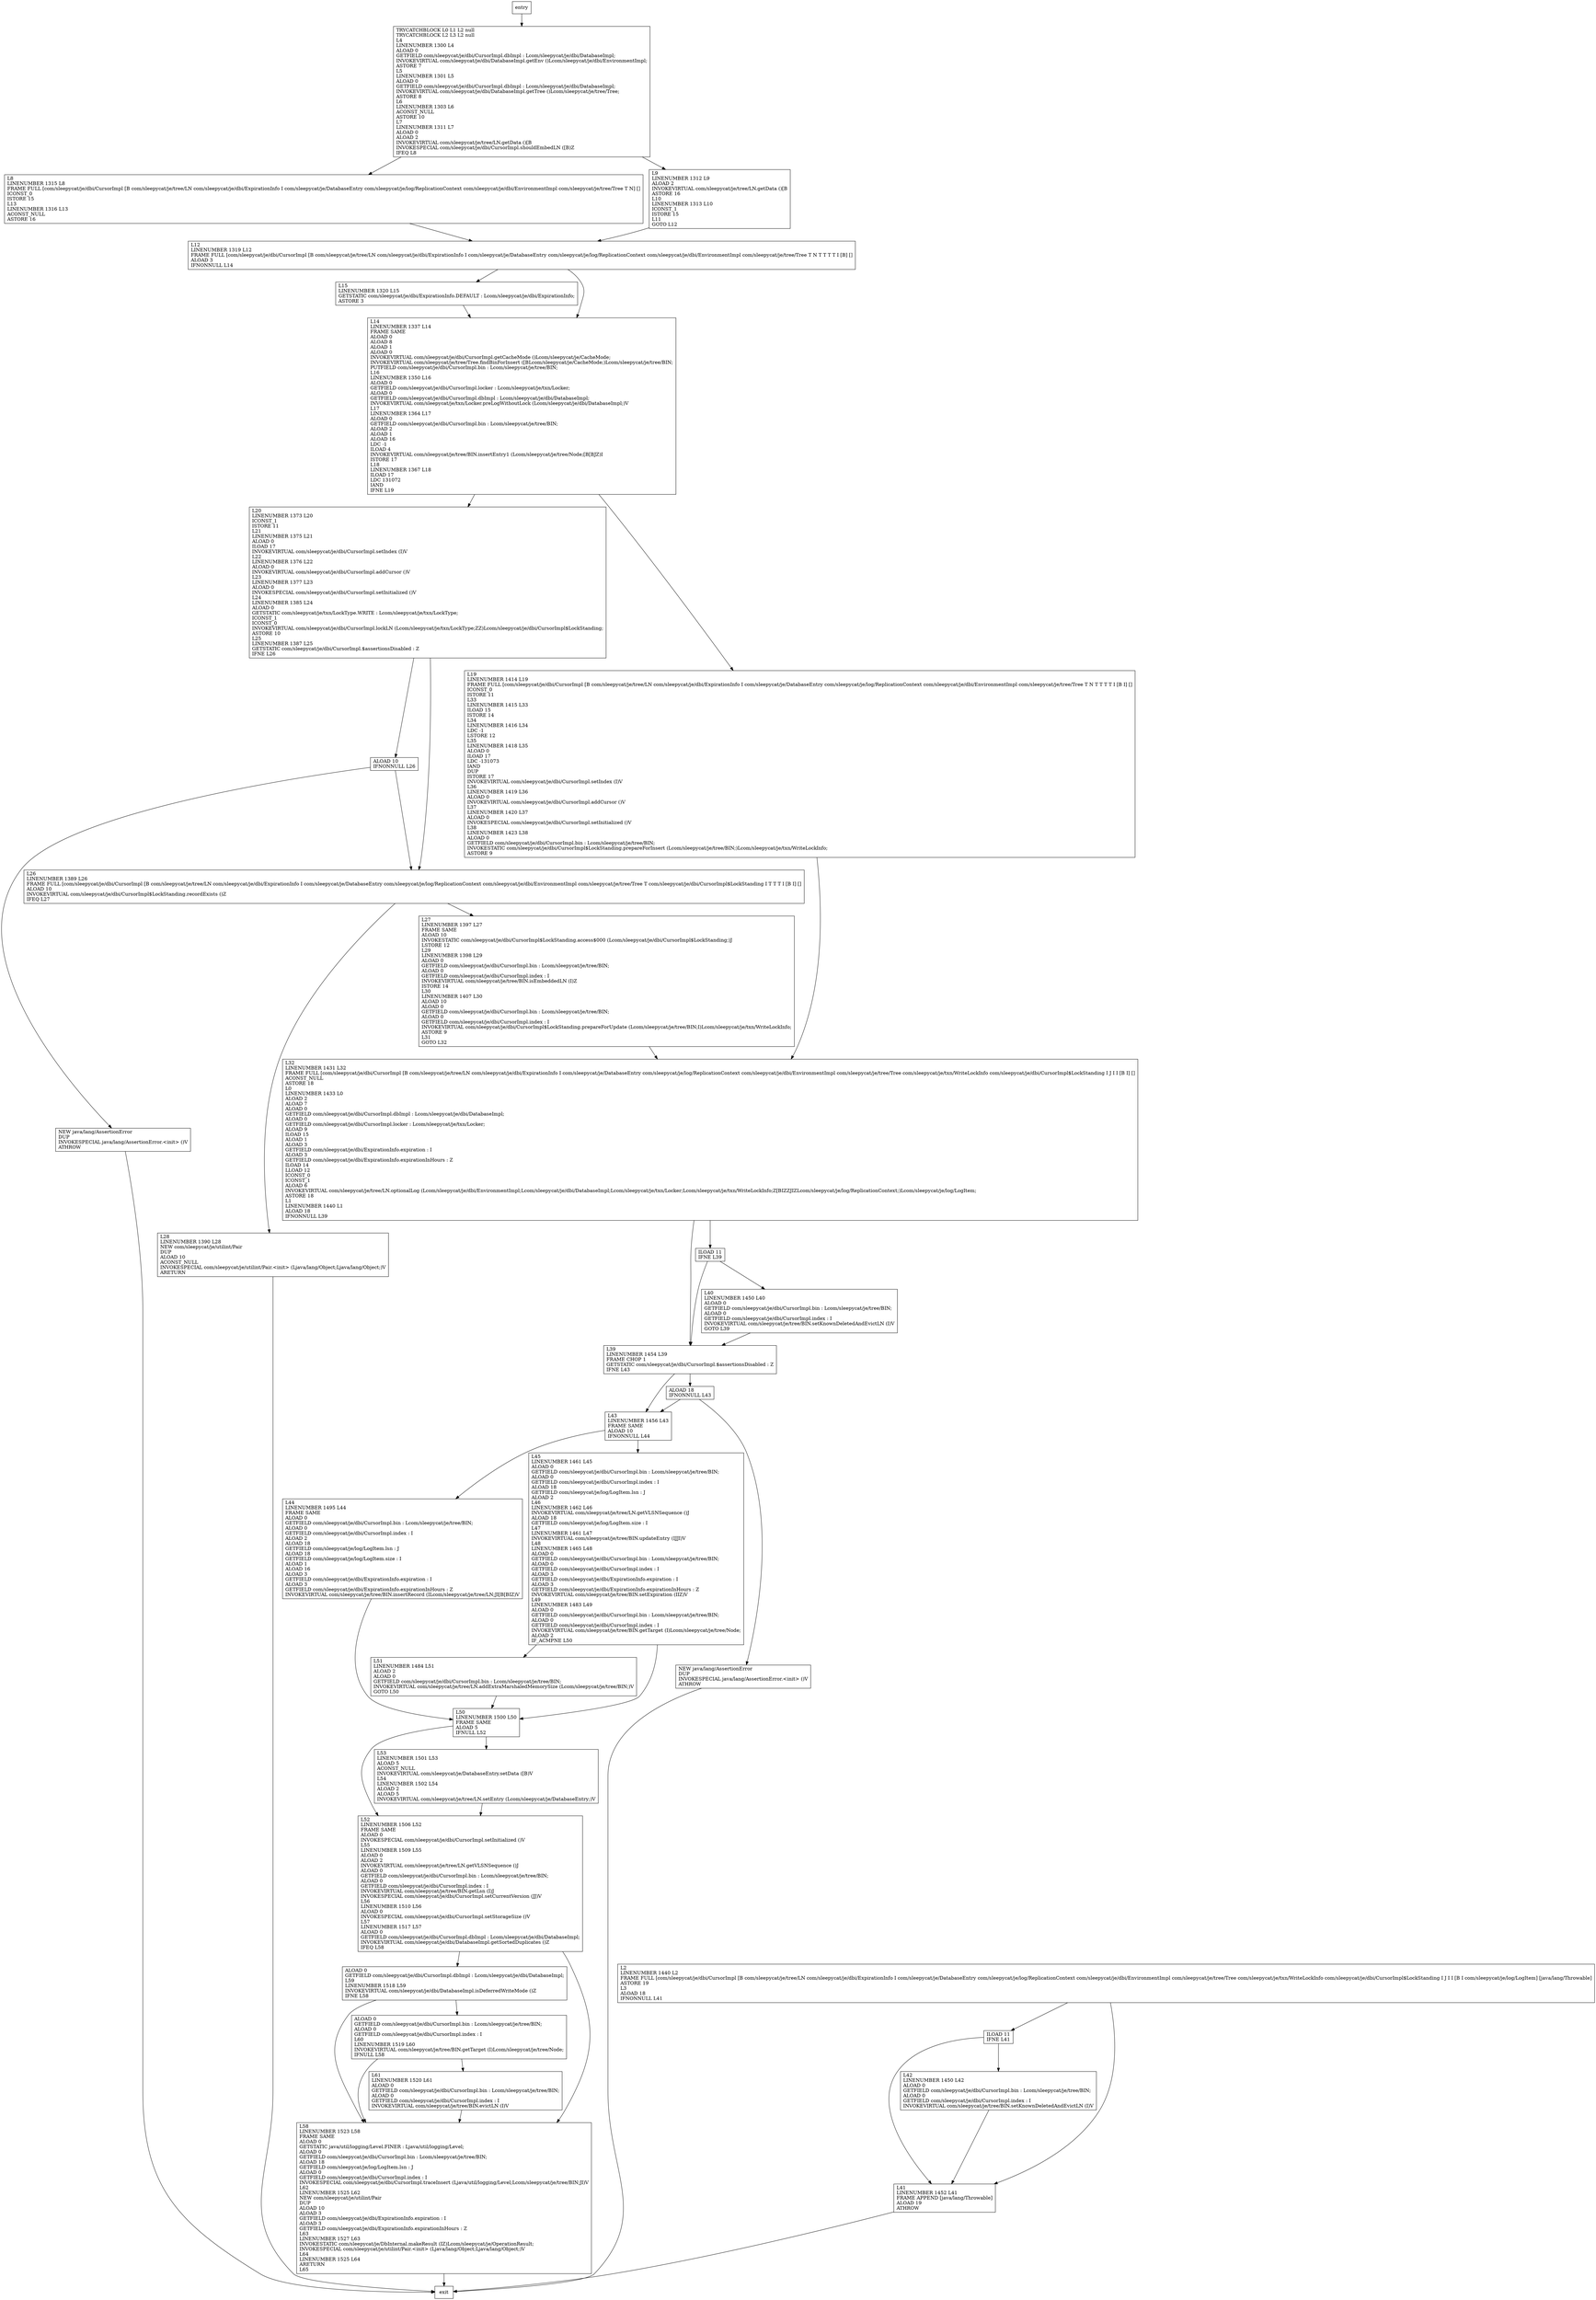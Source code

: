 digraph insertRecordInternal {
node [shape=record];
1366293107 [label="ALOAD 10\lIFNONNULL L26\l"];
298354086 [label="ILOAD 11\lIFNE L41\l"];
1909055652 [label="L28\lLINENUMBER 1390 L28\lNEW com/sleepycat/je/utilint/Pair\lDUP\lALOAD 10\lACONST_NULL\lINVOKESPECIAL com/sleepycat/je/utilint/Pair.\<init\> (Ljava/lang/Object;Ljava/lang/Object;)V\lARETURN\l"];
1747447991 [label="L20\lLINENUMBER 1373 L20\lICONST_1\lISTORE 11\lL21\lLINENUMBER 1375 L21\lALOAD 0\lILOAD 17\lINVOKEVIRTUAL com/sleepycat/je/dbi/CursorImpl.setIndex (I)V\lL22\lLINENUMBER 1376 L22\lALOAD 0\lINVOKEVIRTUAL com/sleepycat/je/dbi/CursorImpl.addCursor ()V\lL23\lLINENUMBER 1377 L23\lALOAD 0\lINVOKESPECIAL com/sleepycat/je/dbi/CursorImpl.setInitialized ()V\lL24\lLINENUMBER 1385 L24\lALOAD 0\lGETSTATIC com/sleepycat/je/txn/LockType.WRITE : Lcom/sleepycat/je/txn/LockType;\lICONST_1\lICONST_0\lINVOKEVIRTUAL com/sleepycat/je/dbi/CursorImpl.lockLN (Lcom/sleepycat/je/txn/LockType;ZZ)Lcom/sleepycat/je/dbi/CursorImpl$LockStanding;\lASTORE 10\lL25\lLINENUMBER 1387 L25\lGETSTATIC com/sleepycat/je/dbi/CursorImpl.$assertionsDisabled : Z\lIFNE L26\l"];
646909137 [label="L39\lLINENUMBER 1454 L39\lFRAME CHOP 1\lGETSTATIC com/sleepycat/je/dbi/CursorImpl.$assertionsDisabled : Z\lIFNE L43\l"];
662035758 [label="L52\lLINENUMBER 1506 L52\lFRAME SAME\lALOAD 0\lINVOKESPECIAL com/sleepycat/je/dbi/CursorImpl.setInitialized ()V\lL55\lLINENUMBER 1509 L55\lALOAD 0\lALOAD 2\lINVOKEVIRTUAL com/sleepycat/je/tree/LN.getVLSNSequence ()J\lALOAD 0\lGETFIELD com/sleepycat/je/dbi/CursorImpl.bin : Lcom/sleepycat/je/tree/BIN;\lALOAD 0\lGETFIELD com/sleepycat/je/dbi/CursorImpl.index : I\lINVOKEVIRTUAL com/sleepycat/je/tree/BIN.getLsn (I)J\lINVOKESPECIAL com/sleepycat/je/dbi/CursorImpl.setCurrentVersion (JJ)V\lL56\lLINENUMBER 1510 L56\lALOAD 0\lINVOKESPECIAL com/sleepycat/je/dbi/CursorImpl.setStorageSize ()V\lL57\lLINENUMBER 1517 L57\lALOAD 0\lGETFIELD com/sleepycat/je/dbi/CursorImpl.dbImpl : Lcom/sleepycat/je/dbi/DatabaseImpl;\lINVOKEVIRTUAL com/sleepycat/je/dbi/DatabaseImpl.getSortedDuplicates ()Z\lIFEQ L58\l"];
1652288403 [label="ALOAD 0\lGETFIELD com/sleepycat/je/dbi/CursorImpl.dbImpl : Lcom/sleepycat/je/dbi/DatabaseImpl;\lL59\lLINENUMBER 1518 L59\lINVOKEVIRTUAL com/sleepycat/je/dbi/DatabaseImpl.isDeferredWriteMode ()Z\lIFNE L58\l"];
1599808862 [label="L27\lLINENUMBER 1397 L27\lFRAME SAME\lALOAD 10\lINVOKESTATIC com/sleepycat/je/dbi/CursorImpl$LockStanding.access$000 (Lcom/sleepycat/je/dbi/CursorImpl$LockStanding;)J\lLSTORE 12\lL29\lLINENUMBER 1398 L29\lALOAD 0\lGETFIELD com/sleepycat/je/dbi/CursorImpl.bin : Lcom/sleepycat/je/tree/BIN;\lALOAD 0\lGETFIELD com/sleepycat/je/dbi/CursorImpl.index : I\lINVOKEVIRTUAL com/sleepycat/je/tree/BIN.isEmbeddedLN (I)Z\lISTORE 14\lL30\lLINENUMBER 1407 L30\lALOAD 10\lALOAD 0\lGETFIELD com/sleepycat/je/dbi/CursorImpl.bin : Lcom/sleepycat/je/tree/BIN;\lALOAD 0\lGETFIELD com/sleepycat/je/dbi/CursorImpl.index : I\lINVOKEVIRTUAL com/sleepycat/je/dbi/CursorImpl$LockStanding.prepareForUpdate (Lcom/sleepycat/je/tree/BIN;I)Lcom/sleepycat/je/txn/WriteLockInfo;\lASTORE 9\lL31\lGOTO L32\l"];
713058957 [label="L2\lLINENUMBER 1440 L2\lFRAME FULL [com/sleepycat/je/dbi/CursorImpl [B com/sleepycat/je/tree/LN com/sleepycat/je/dbi/ExpirationInfo I com/sleepycat/je/DatabaseEntry com/sleepycat/je/log/ReplicationContext com/sleepycat/je/dbi/EnvironmentImpl com/sleepycat/je/tree/Tree com/sleepycat/je/txn/WriteLockInfo com/sleepycat/je/dbi/CursorImpl$LockStanding I J I I [B I com/sleepycat/je/log/LogItem] [java/lang/Throwable]\lASTORE 19\lL3\lALOAD 18\lIFNONNULL L41\l"];
1583190596 [label="L32\lLINENUMBER 1431 L32\lFRAME FULL [com/sleepycat/je/dbi/CursorImpl [B com/sleepycat/je/tree/LN com/sleepycat/je/dbi/ExpirationInfo I com/sleepycat/je/DatabaseEntry com/sleepycat/je/log/ReplicationContext com/sleepycat/je/dbi/EnvironmentImpl com/sleepycat/je/tree/Tree com/sleepycat/je/txn/WriteLockInfo com/sleepycat/je/dbi/CursorImpl$LockStanding I J I I [B I] []\lACONST_NULL\lASTORE 18\lL0\lLINENUMBER 1433 L0\lALOAD 2\lALOAD 7\lALOAD 0\lGETFIELD com/sleepycat/je/dbi/CursorImpl.dbImpl : Lcom/sleepycat/je/dbi/DatabaseImpl;\lALOAD 0\lGETFIELD com/sleepycat/je/dbi/CursorImpl.locker : Lcom/sleepycat/je/txn/Locker;\lALOAD 9\lILOAD 15\lALOAD 1\lALOAD 3\lGETFIELD com/sleepycat/je/dbi/ExpirationInfo.expiration : I\lALOAD 3\lGETFIELD com/sleepycat/je/dbi/ExpirationInfo.expirationInHours : Z\lILOAD 14\lLLOAD 12\lICONST_0\lICONST_1\lALOAD 6\lINVOKEVIRTUAL com/sleepycat/je/tree/LN.optionalLog (Lcom/sleepycat/je/dbi/EnvironmentImpl;Lcom/sleepycat/je/dbi/DatabaseImpl;Lcom/sleepycat/je/txn/Locker;Lcom/sleepycat/je/txn/WriteLockInfo;Z[BIZZJIZLcom/sleepycat/je/log/ReplicationContext;)Lcom/sleepycat/je/log/LogItem;\lASTORE 18\lL1\lLINENUMBER 1440 L1\lALOAD 18\lIFNONNULL L39\l"];
1946565050 [label="L51\lLINENUMBER 1484 L51\lALOAD 2\lALOAD 0\lGETFIELD com/sleepycat/je/dbi/CursorImpl.bin : Lcom/sleepycat/je/tree/BIN;\lINVOKEVIRTUAL com/sleepycat/je/tree/LN.addExtraMarshaledMemorySize (Lcom/sleepycat/je/tree/BIN;)V\lGOTO L50\l"];
2066878221 [label="L44\lLINENUMBER 1495 L44\lFRAME SAME\lALOAD 0\lGETFIELD com/sleepycat/je/dbi/CursorImpl.bin : Lcom/sleepycat/je/tree/BIN;\lALOAD 0\lGETFIELD com/sleepycat/je/dbi/CursorImpl.index : I\lALOAD 2\lALOAD 18\lGETFIELD com/sleepycat/je/log/LogItem.lsn : J\lALOAD 18\lGETFIELD com/sleepycat/je/log/LogItem.size : I\lALOAD 1\lALOAD 16\lALOAD 3\lGETFIELD com/sleepycat/je/dbi/ExpirationInfo.expiration : I\lALOAD 3\lGETFIELD com/sleepycat/je/dbi/ExpirationInfo.expirationInHours : Z\lINVOKEVIRTUAL com/sleepycat/je/tree/BIN.insertRecord (ILcom/sleepycat/je/tree/LN;JI[B[BIZ)V\l"];
984049856 [label="L58\lLINENUMBER 1523 L58\lFRAME SAME\lALOAD 0\lGETSTATIC java/util/logging/Level.FINER : Ljava/util/logging/Level;\lALOAD 0\lGETFIELD com/sleepycat/je/dbi/CursorImpl.bin : Lcom/sleepycat/je/tree/BIN;\lALOAD 18\lGETFIELD com/sleepycat/je/log/LogItem.lsn : J\lALOAD 0\lGETFIELD com/sleepycat/je/dbi/CursorImpl.index : I\lINVOKESPECIAL com/sleepycat/je/dbi/CursorImpl.traceInsert (Ljava/util/logging/Level;Lcom/sleepycat/je/tree/BIN;JI)V\lL62\lLINENUMBER 1525 L62\lNEW com/sleepycat/je/utilint/Pair\lDUP\lALOAD 10\lALOAD 3\lGETFIELD com/sleepycat/je/dbi/ExpirationInfo.expiration : I\lALOAD 3\lGETFIELD com/sleepycat/je/dbi/ExpirationInfo.expirationInHours : Z\lL63\lLINENUMBER 1527 L63\lINVOKESTATIC com/sleepycat/je/DbInternal.makeResult (IZ)Lcom/sleepycat/je/OperationResult;\lINVOKESPECIAL com/sleepycat/je/utilint/Pair.\<init\> (Ljava/lang/Object;Ljava/lang/Object;)V\lL64\lLINENUMBER 1525 L64\lARETURN\lL65\l"];
231894182 [label="L19\lLINENUMBER 1414 L19\lFRAME FULL [com/sleepycat/je/dbi/CursorImpl [B com/sleepycat/je/tree/LN com/sleepycat/je/dbi/ExpirationInfo I com/sleepycat/je/DatabaseEntry com/sleepycat/je/log/ReplicationContext com/sleepycat/je/dbi/EnvironmentImpl com/sleepycat/je/tree/Tree T N T T T T I [B I] []\lICONST_0\lISTORE 11\lL33\lLINENUMBER 1415 L33\lILOAD 15\lISTORE 14\lL34\lLINENUMBER 1416 L34\lLDC -1\lLSTORE 12\lL35\lLINENUMBER 1418 L35\lALOAD 0\lILOAD 17\lLDC -131073\lIAND\lDUP\lISTORE 17\lINVOKEVIRTUAL com/sleepycat/je/dbi/CursorImpl.setIndex (I)V\lL36\lLINENUMBER 1419 L36\lALOAD 0\lINVOKEVIRTUAL com/sleepycat/je/dbi/CursorImpl.addCursor ()V\lL37\lLINENUMBER 1420 L37\lALOAD 0\lINVOKESPECIAL com/sleepycat/je/dbi/CursorImpl.setInitialized ()V\lL38\lLINENUMBER 1423 L38\lALOAD 0\lGETFIELD com/sleepycat/je/dbi/CursorImpl.bin : Lcom/sleepycat/je/tree/BIN;\lINVOKESTATIC com/sleepycat/je/dbi/CursorImpl$LockStanding.prepareForInsert (Lcom/sleepycat/je/tree/BIN;)Lcom/sleepycat/je/txn/WriteLockInfo;\lASTORE 9\l"];
15623475 [label="ALOAD 0\lGETFIELD com/sleepycat/je/dbi/CursorImpl.bin : Lcom/sleepycat/je/tree/BIN;\lALOAD 0\lGETFIELD com/sleepycat/je/dbi/CursorImpl.index : I\lL60\lLINENUMBER 1519 L60\lINVOKEVIRTUAL com/sleepycat/je/tree/BIN.getTarget (I)Lcom/sleepycat/je/tree/Node;\lIFNULL L58\l"];
2019346674 [label="ALOAD 18\lIFNONNULL L43\l"];
2143918319 [label="TRYCATCHBLOCK L0 L1 L2 null\lTRYCATCHBLOCK L2 L3 L2 null\lL4\lLINENUMBER 1300 L4\lALOAD 0\lGETFIELD com/sleepycat/je/dbi/CursorImpl.dbImpl : Lcom/sleepycat/je/dbi/DatabaseImpl;\lINVOKEVIRTUAL com/sleepycat/je/dbi/DatabaseImpl.getEnv ()Lcom/sleepycat/je/dbi/EnvironmentImpl;\lASTORE 7\lL5\lLINENUMBER 1301 L5\lALOAD 0\lGETFIELD com/sleepycat/je/dbi/CursorImpl.dbImpl : Lcom/sleepycat/je/dbi/DatabaseImpl;\lINVOKEVIRTUAL com/sleepycat/je/dbi/DatabaseImpl.getTree ()Lcom/sleepycat/je/tree/Tree;\lASTORE 8\lL6\lLINENUMBER 1303 L6\lACONST_NULL\lASTORE 10\lL7\lLINENUMBER 1311 L7\lALOAD 0\lALOAD 2\lINVOKEVIRTUAL com/sleepycat/je/tree/LN.getData ()[B\lINVOKESPECIAL com/sleepycat/je/dbi/CursorImpl.shouldEmbedLN ([B)Z\lIFEQ L8\l"];
410139308 [label="L8\lLINENUMBER 1315 L8\lFRAME FULL [com/sleepycat/je/dbi/CursorImpl [B com/sleepycat/je/tree/LN com/sleepycat/je/dbi/ExpirationInfo I com/sleepycat/je/DatabaseEntry com/sleepycat/je/log/ReplicationContext com/sleepycat/je/dbi/EnvironmentImpl com/sleepycat/je/tree/Tree T N] []\lICONST_0\lISTORE 15\lL13\lLINENUMBER 1316 L13\lACONST_NULL\lASTORE 16\l"];
1342173452 [label="L41\lLINENUMBER 1452 L41\lFRAME APPEND [java/lang/Throwable]\lALOAD 19\lATHROW\l"];
1292555558 [label="L9\lLINENUMBER 1312 L9\lALOAD 2\lINVOKEVIRTUAL com/sleepycat/je/tree/LN.getData ()[B\lASTORE 16\lL10\lLINENUMBER 1313 L10\lICONST_1\lISTORE 15\lL11\lGOTO L12\l"];
145678004 [label="NEW java/lang/AssertionError\lDUP\lINVOKESPECIAL java/lang/AssertionError.\<init\> ()V\lATHROW\l"];
1634135503 [label="L42\lLINENUMBER 1450 L42\lALOAD 0\lGETFIELD com/sleepycat/je/dbi/CursorImpl.bin : Lcom/sleepycat/je/tree/BIN;\lALOAD 0\lGETFIELD com/sleepycat/je/dbi/CursorImpl.index : I\lINVOKEVIRTUAL com/sleepycat/je/tree/BIN.setKnownDeletedAndEvictLN (I)V\l"];
1209739116 [label="L43\lLINENUMBER 1456 L43\lFRAME SAME\lALOAD 10\lIFNONNULL L44\l"];
419239012 [label="L40\lLINENUMBER 1450 L40\lALOAD 0\lGETFIELD com/sleepycat/je/dbi/CursorImpl.bin : Lcom/sleepycat/je/tree/BIN;\lALOAD 0\lGETFIELD com/sleepycat/je/dbi/CursorImpl.index : I\lINVOKEVIRTUAL com/sleepycat/je/tree/BIN.setKnownDeletedAndEvictLN (I)V\lGOTO L39\l"];
1025291031 [label="L50\lLINENUMBER 1500 L50\lFRAME SAME\lALOAD 5\lIFNULL L52\l"];
1446873566 [label="L53\lLINENUMBER 1501 L53\lALOAD 5\lACONST_NULL\lINVOKEVIRTUAL com/sleepycat/je/DatabaseEntry.setData ([B)V\lL54\lLINENUMBER 1502 L54\lALOAD 2\lALOAD 5\lINVOKEVIRTUAL com/sleepycat/je/tree/LN.setEntry (Lcom/sleepycat/je/DatabaseEntry;)V\l"];
376060072 [label="L15\lLINENUMBER 1320 L15\lGETSTATIC com/sleepycat/je/dbi/ExpirationInfo.DEFAULT : Lcom/sleepycat/je/dbi/ExpirationInfo;\lASTORE 3\l"];
553172037 [label="ILOAD 11\lIFNE L39\l"];
524601014 [label="L14\lLINENUMBER 1337 L14\lFRAME SAME\lALOAD 0\lALOAD 8\lALOAD 1\lALOAD 0\lINVOKEVIRTUAL com/sleepycat/je/dbi/CursorImpl.getCacheMode ()Lcom/sleepycat/je/CacheMode;\lINVOKEVIRTUAL com/sleepycat/je/tree/Tree.findBinForInsert ([BLcom/sleepycat/je/CacheMode;)Lcom/sleepycat/je/tree/BIN;\lPUTFIELD com/sleepycat/je/dbi/CursorImpl.bin : Lcom/sleepycat/je/tree/BIN;\lL16\lLINENUMBER 1350 L16\lALOAD 0\lGETFIELD com/sleepycat/je/dbi/CursorImpl.locker : Lcom/sleepycat/je/txn/Locker;\lALOAD 0\lGETFIELD com/sleepycat/je/dbi/CursorImpl.dbImpl : Lcom/sleepycat/je/dbi/DatabaseImpl;\lINVOKEVIRTUAL com/sleepycat/je/txn/Locker.preLogWithoutLock (Lcom/sleepycat/je/dbi/DatabaseImpl;)V\lL17\lLINENUMBER 1364 L17\lALOAD 0\lGETFIELD com/sleepycat/je/dbi/CursorImpl.bin : Lcom/sleepycat/je/tree/BIN;\lALOAD 2\lALOAD 1\lALOAD 16\lLDC -1\lILOAD 4\lINVOKEVIRTUAL com/sleepycat/je/tree/BIN.insertEntry1 (Lcom/sleepycat/je/tree/Node;[B[BJZ)I\lISTORE 17\lL18\lLINENUMBER 1367 L18\lILOAD 17\lLDC 131072\lIAND\lIFNE L19\l"];
1787000640 [label="L45\lLINENUMBER 1461 L45\lALOAD 0\lGETFIELD com/sleepycat/je/dbi/CursorImpl.bin : Lcom/sleepycat/je/tree/BIN;\lALOAD 0\lGETFIELD com/sleepycat/je/dbi/CursorImpl.index : I\lALOAD 18\lGETFIELD com/sleepycat/je/log/LogItem.lsn : J\lALOAD 2\lL46\lLINENUMBER 1462 L46\lINVOKEVIRTUAL com/sleepycat/je/tree/LN.getVLSNSequence ()J\lALOAD 18\lGETFIELD com/sleepycat/je/log/LogItem.size : I\lL47\lLINENUMBER 1461 L47\lINVOKEVIRTUAL com/sleepycat/je/tree/BIN.updateEntry (IJJI)V\lL48\lLINENUMBER 1465 L48\lALOAD 0\lGETFIELD com/sleepycat/je/dbi/CursorImpl.bin : Lcom/sleepycat/je/tree/BIN;\lALOAD 0\lGETFIELD com/sleepycat/je/dbi/CursorImpl.index : I\lALOAD 3\lGETFIELD com/sleepycat/je/dbi/ExpirationInfo.expiration : I\lALOAD 3\lGETFIELD com/sleepycat/je/dbi/ExpirationInfo.expirationInHours : Z\lINVOKEVIRTUAL com/sleepycat/je/tree/BIN.setExpiration (IIZ)V\lL49\lLINENUMBER 1483 L49\lALOAD 0\lGETFIELD com/sleepycat/je/dbi/CursorImpl.bin : Lcom/sleepycat/je/tree/BIN;\lALOAD 0\lGETFIELD com/sleepycat/je/dbi/CursorImpl.index : I\lINVOKEVIRTUAL com/sleepycat/je/tree/BIN.getTarget (I)Lcom/sleepycat/je/tree/Node;\lALOAD 2\lIF_ACMPNE L50\l"];
746138934 [label="L12\lLINENUMBER 1319 L12\lFRAME FULL [com/sleepycat/je/dbi/CursorImpl [B com/sleepycat/je/tree/LN com/sleepycat/je/dbi/ExpirationInfo I com/sleepycat/je/DatabaseEntry com/sleepycat/je/log/ReplicationContext com/sleepycat/je/dbi/EnvironmentImpl com/sleepycat/je/tree/Tree T N T T T T I [B] []\lALOAD 3\lIFNONNULL L14\l"];
369567630 [label="L26\lLINENUMBER 1389 L26\lFRAME FULL [com/sleepycat/je/dbi/CursorImpl [B com/sleepycat/je/tree/LN com/sleepycat/je/dbi/ExpirationInfo I com/sleepycat/je/DatabaseEntry com/sleepycat/je/log/ReplicationContext com/sleepycat/je/dbi/EnvironmentImpl com/sleepycat/je/tree/Tree T com/sleepycat/je/dbi/CursorImpl$LockStanding I T T T I [B I] []\lALOAD 10\lINVOKEVIRTUAL com/sleepycat/je/dbi/CursorImpl$LockStanding.recordExists ()Z\lIFEQ L27\l"];
159077549 [label="L61\lLINENUMBER 1520 L61\lALOAD 0\lGETFIELD com/sleepycat/je/dbi/CursorImpl.bin : Lcom/sleepycat/je/tree/BIN;\lALOAD 0\lGETFIELD com/sleepycat/je/dbi/CursorImpl.index : I\lINVOKEVIRTUAL com/sleepycat/je/tree/BIN.evictLN (I)V\l"];
770480106 [label="NEW java/lang/AssertionError\lDUP\lINVOKESPECIAL java/lang/AssertionError.\<init\> ()V\lATHROW\l"];
entry;
exit;
1366293107 -> 145678004;
1366293107 -> 369567630;
298354086 -> 1342173452;
298354086 -> 1634135503;
1909055652 -> exit;
1747447991 -> 1366293107;
1747447991 -> 369567630;
646909137 -> 2019346674;
646909137 -> 1209739116;
662035758 -> 1652288403;
662035758 -> 984049856;
1652288403 -> 984049856;
1652288403 -> 15623475;
1599808862 -> 1583190596;
713058957 -> 1342173452;
713058957 -> 298354086;
1583190596 -> 553172037;
1583190596 -> 646909137;
1946565050 -> 1025291031;
2066878221 -> 1025291031;
984049856 -> exit;
231894182 -> 1583190596;
15623475 -> 984049856;
15623475 -> 159077549;
2019346674 -> 1209739116;
2019346674 -> 770480106;
2143918319 -> 410139308;
2143918319 -> 1292555558;
410139308 -> 746138934;
1342173452 -> exit;
1292555558 -> 746138934;
145678004 -> exit;
1634135503 -> 1342173452;
1209739116 -> 1787000640;
1209739116 -> 2066878221;
419239012 -> 646909137;
entry -> 2143918319;
1025291031 -> 1446873566;
1025291031 -> 662035758;
1446873566 -> 662035758;
376060072 -> 524601014;
553172037 -> 419239012;
553172037 -> 646909137;
524601014 -> 1747447991;
524601014 -> 231894182;
1787000640 -> 1025291031;
1787000640 -> 1946565050;
746138934 -> 376060072;
746138934 -> 524601014;
369567630 -> 1599808862;
369567630 -> 1909055652;
159077549 -> 984049856;
770480106 -> exit;
}
